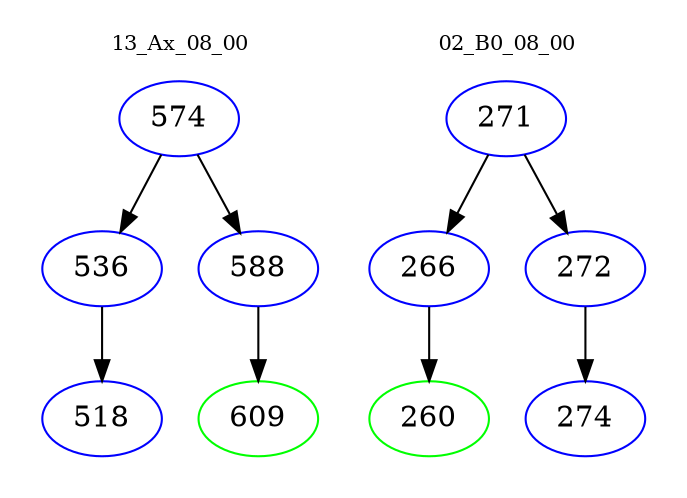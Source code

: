digraph{
subgraph cluster_0 {
color = white
label = "13_Ax_08_00";
fontsize=10;
T0_574 [label="574", color="blue"]
T0_574 -> T0_536 [color="black"]
T0_536 [label="536", color="blue"]
T0_536 -> T0_518 [color="black"]
T0_518 [label="518", color="blue"]
T0_574 -> T0_588 [color="black"]
T0_588 [label="588", color="blue"]
T0_588 -> T0_609 [color="black"]
T0_609 [label="609", color="green"]
}
subgraph cluster_1 {
color = white
label = "02_B0_08_00";
fontsize=10;
T1_271 [label="271", color="blue"]
T1_271 -> T1_266 [color="black"]
T1_266 [label="266", color="blue"]
T1_266 -> T1_260 [color="black"]
T1_260 [label="260", color="green"]
T1_271 -> T1_272 [color="black"]
T1_272 [label="272", color="blue"]
T1_272 -> T1_274 [color="black"]
T1_274 [label="274", color="blue"]
}
}
